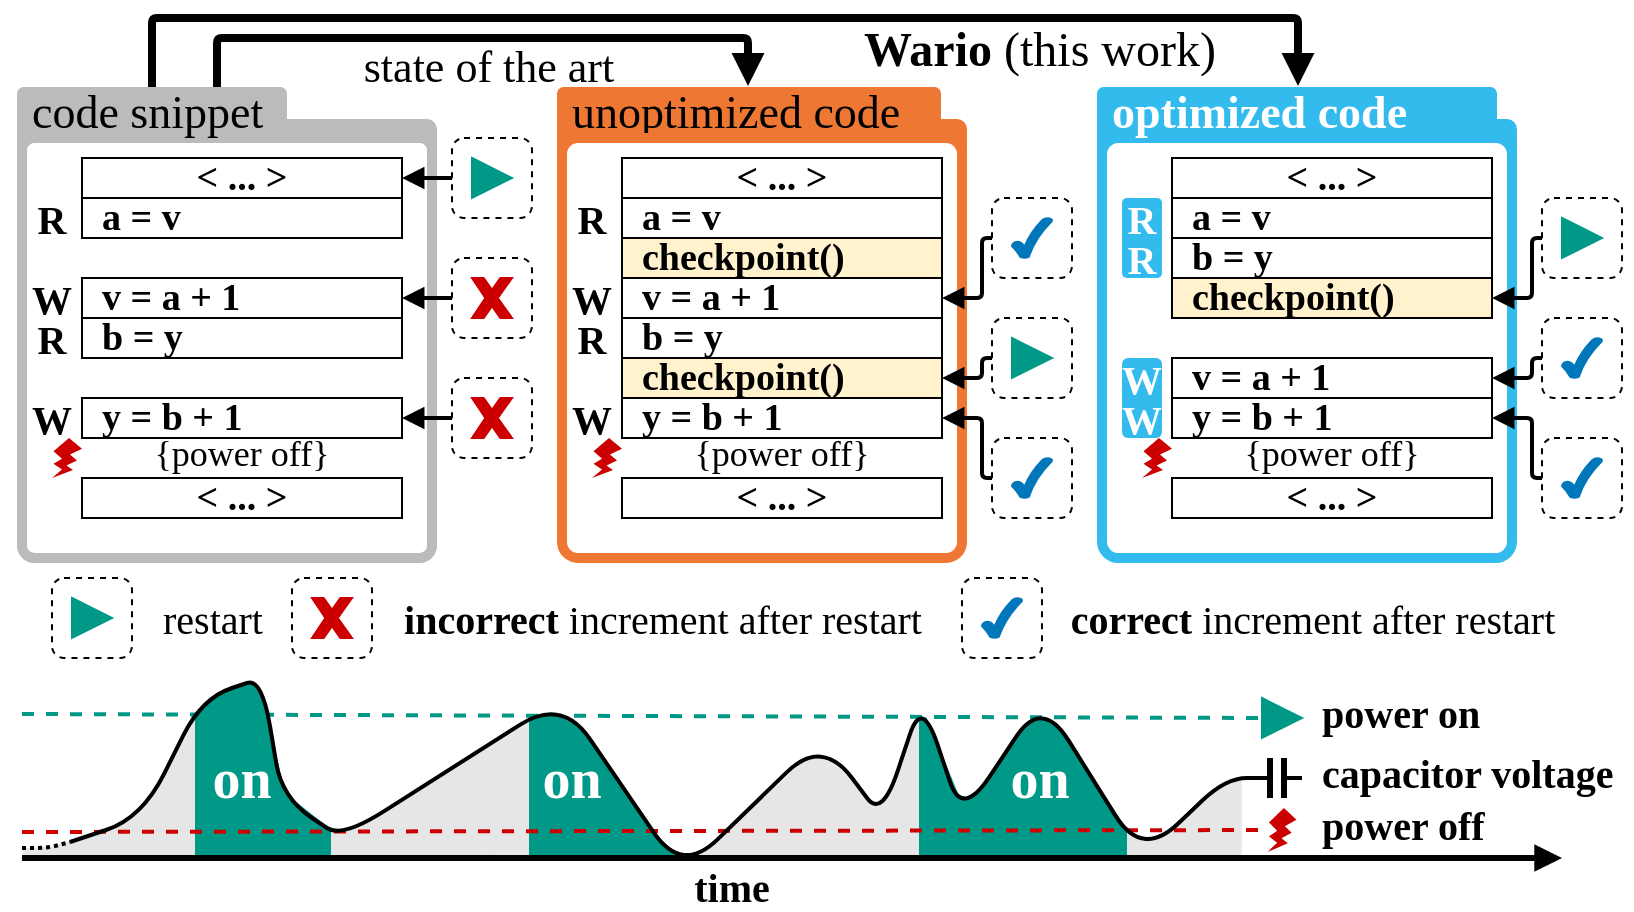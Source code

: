 <mxfile version="14.5.1" type="device"><diagram id="7RJ-4wAz5qYUQAowxCo_" name="Page-1"><mxGraphModel dx="2253" dy="1298" grid="1" gridSize="10" guides="1" tooltips="1" connect="1" arrows="1" fold="1" page="1" pageScale="1" pageWidth="827" pageHeight="1169" math="0" shadow="0"><root><mxCell id="0"/><mxCell id="1" parent="0"/><mxCell id="nWDHKtgNtlPWxXcUI-x_-136" value="" style="verticalLabelPosition=bottom;verticalAlign=top;html=1;shape=mxgraph.basic.polygon;polyCoords=[[0.16,0.77],[0.25,0.73],[0.47,0.51],[0.53,0.48],[0.53,0.85],[0.21,0.85],[0.08,0.85],[0.08,0.72]];polyline=0;rounded=1;strokeWidth=1;fontFamily=Linux Biolinum;fontSource=https%3A%2F%2Ffonts.googleapis.com%2Fcss%3Ffamily%3DLinux%2BBiolinum;fontSize=15;fontColor=#FFFFFF;sketch=0;fillColor=#E6E6E6;strokeColor=#E6E6E6;" parent="1" vertex="1"><mxGeometry x="612" y="419" width="127" height="107" as="geometry"/></mxCell><mxCell id="nWDHKtgNtlPWxXcUI-x_-135" value="" style="verticalLabelPosition=bottom;verticalAlign=top;html=1;shape=mxgraph.basic.polygon;polyCoords=[[0.49,0.39],[0.58,0.39],[0.76,0.6],[0.82,0.54],[0.93,0.2],[0.95,0.85],[0.05,0.84],[0.15,0.76]];polyline=0;rounded=1;strokeWidth=1;fontFamily=Linux Biolinum;fontSource=https%3A%2F%2Ffonts.googleapis.com%2Fcss%3Ffamily%3DLinux%2BBiolinum;fontSize=15;fontColor=#FFFFFF;sketch=0;fillColor=#E6E6E6;strokeColor=#E6E6E6;" parent="1" vertex="1"><mxGeometry x="400" y="419" width="127" height="107" as="geometry"/></mxCell><mxCell id="nWDHKtgNtlPWxXcUI-x_-134" value="" style="verticalLabelPosition=bottom;verticalAlign=top;html=1;shape=mxgraph.basic.polygon;polyCoords=[[0.15,0.72],[0.25,0.67],[0.88,0.2],[0.97,0.84],[0.86,0.84],[0.74,0.84],[0.08,0.85],[0.08,0.72]];polyline=0;rounded=1;strokeWidth=1;fontFamily=Linux Biolinum;fontSource=https%3A%2F%2Ffonts.googleapis.com%2Fcss%3Ffamily%3DLinux%2BBiolinum;fontSize=15;fontColor=#FFFFFF;sketch=0;fillColor=#E6E6E6;strokeColor=#E6E6E6;" parent="1" vertex="1"><mxGeometry x="213" y="419" width="127" height="107" as="geometry"/></mxCell><mxCell id="nWDHKtgNtlPWxXcUI-x_-132" value="" style="verticalLabelPosition=bottom;verticalAlign=top;html=1;shape=mxgraph.basic.polygon;polyCoords=[[0.42,0.75],[0.62,0.68],[0.7,0.62],[0.99,0.17],[1,0.85],[0.11,0.85],[0.11,0.81],[0.25,0.8]];polyline=0;rounded=1;strokeWidth=1;fontFamily=Linux Biolinum;fontSource=https%3A%2F%2Ffonts.googleapis.com%2Fcss%3Ffamily%3DLinux%2BBiolinum;fontSize=15;fontColor=#FFFFFF;sketch=0;fillColor=#E6E6E6;strokeColor=#E6E6E6;" parent="1" vertex="1"><mxGeometry x="60" y="419" width="100" height="107" as="geometry"/></mxCell><mxCell id="nWDHKtgNtlPWxXcUI-x_-128" value="" style="verticalLabelPosition=bottom;verticalAlign=top;html=1;shape=mxgraph.basic.polygon;polyCoords=[[0.14,0.2],[0.21,0.22],[0.33,0.37],[0.39,0.46],[0.57,0.72],[0.57,0.85],[0.08,0.85],[0.06,0.24]];polyline=0;rounded=1;strokeColor=#009988;strokeWidth=1;fontFamily=Linux Biolinum;fontSource=https%3A%2F%2Ffonts.googleapis.com%2Fcss%3Ffamily%3DLinux%2BBiolinum;fontSize=15;fontColor=#FFFFFF;fillColor=#009988;sketch=0;" parent="1" vertex="1"><mxGeometry x="565" y="419" width="100" height="107" as="geometry"/></mxCell><mxCell id="nWDHKtgNtlPWxXcUI-x_-127" value="" style="verticalLabelPosition=bottom;verticalAlign=top;html=1;shape=mxgraph.basic.polygon;polyCoords=[[0.1,0.2],[0.26,0.56],[0.3,0.57],[0.38,0.53],[0.59,0.24],[0.61,0.85],[0.07,0.85],[0.07,0.19]];polyline=0;rounded=1;strokeColor=#009988;strokeWidth=1;fontFamily=Linux Biolinum;fontSource=https%3A%2F%2Ffonts.googleapis.com%2Fcss%3Ffamily%3DLinux%2BBiolinum;fontSize=15;fontColor=#FFFFFF;fillColor=#009988;sketch=0;" parent="1" vertex="1"><mxGeometry x="512" y="419" width="100" height="107" as="geometry"/></mxCell><mxCell id="nWDHKtgNtlPWxXcUI-x_-126" value="" style="verticalLabelPosition=bottom;verticalAlign=top;html=1;shape=mxgraph.basic.polygon;polyCoords=[[0.23,0.17],[0.37,0.24],[0.62,0.57],[0.75,0.75],[0.85,0.83],[0.11,0.84],[0.11,0.71],[0.11,0.19]];polyline=0;rounded=1;strokeColor=#009988;strokeWidth=1;fontFamily=Linux Biolinum;fontSource=https%3A%2F%2Ffonts.googleapis.com%2Fcss%3Ffamily%3DLinux%2BBiolinum;fontSize=15;fontColor=#FFFFFF;fillColor=#009988;sketch=0;" parent="1" vertex="1"><mxGeometry x="313" y="420" width="100" height="107" as="geometry"/></mxCell><mxCell id="nWDHKtgNtlPWxXcUI-x_-124" value="" style="verticalLabelPosition=bottom;verticalAlign=top;html=1;shape=mxgraph.basic.polygon;polyCoords=[[0.19,0.07],[0.35,0.02],[0.41,0.12],[0.51,0.54],[0.74,0.71],[0.74,0.84],[0.07,0.83],[0.07,0.17]];polyline=0;rounded=1;strokeColor=#009988;strokeWidth=1;fontFamily=Linux Biolinum;fontSource=https%3A%2F%2Ffonts.googleapis.com%2Fcss%3Ffamily%3DLinux%2BBiolinum;fontSize=15;fontColor=#FFFFFF;fillColor=#009988;sketch=0;" parent="1" vertex="1"><mxGeometry x="150" y="420" width="100" height="107" as="geometry"/></mxCell><mxCell id="nWDHKtgNtlPWxXcUI-x_-106" value="" style="endArrow=none;html=1;strokeWidth=2;fontFamily=Linux Biolinum;fontSource=https%3A%2F%2Ffonts.googleapis.com%2Fcss%3Ffamily%3DLinux%2BBiolinum;fontSize=19;fontColor=#FFFFFF;dashed=1;strokeColor=#009988;entryX=0;entryY=0.5;entryDx=0;entryDy=0;" parent="1" target="nWDHKtgNtlPWxXcUI-x_-108" edge="1"><mxGeometry width="50" height="50" relative="1" as="geometry"><mxPoint x="70" y="438" as="sourcePoint"/><mxPoint x="680" y="438" as="targetPoint"/></mxGeometry></mxCell><mxCell id="nWDHKtgNtlPWxXcUI-x_-92" value="" style="rounded=1;whiteSpace=wrap;html=1;strokeWidth=5;fontFamily=Linux Biolinum;fontSource=https%3A%2F%2Ffonts.googleapis.com%2Fcss%3Ffamily%3DLinux%2BBiolinum;fillColor=#33BBEE;strokeColor=#33BBEE;" parent="1" vertex="1"><mxGeometry x="610" y="143" width="205" height="17" as="geometry"/></mxCell><mxCell id="nWDHKtgNtlPWxXcUI-x_-94" value="" style="rounded=1;whiteSpace=wrap;html=1;arcSize=4;strokeWidth=5;fontFamily=Source Code Pro;strokeColor=#33BBEE;" parent="1" vertex="1"><mxGeometry x="610" y="150" width="205" height="210" as="geometry"/></mxCell><mxCell id="nWDHKtgNtlPWxXcUI-x_-85" value="" style="rounded=1;whiteSpace=wrap;html=1;strokeWidth=5;fontFamily=Linux Biolinum;fontSource=https%3A%2F%2Ffonts.googleapis.com%2Fcss%3Ffamily%3DLinux%2BBiolinum;fillColor=#EE7733;strokeColor=#EE7733;" parent="1" vertex="1"><mxGeometry x="340" y="143" width="200" height="17" as="geometry"/></mxCell><mxCell id="nWDHKtgNtlPWxXcUI-x_-86" value="unoptimized code" style="text;whiteSpace=wrap;html=1;fontSize=23;fontColor=#000000;verticalAlign=middle;align=left;spacing=0;spacingLeft=5;rounded=1;shadow=0;sketch=0;glass=0;strokeWidth=5;arcSize=4;fontFamily=Linux Biolinum;fontSource=https%3A%2F%2Ffonts.googleapis.com%2Fcss%3Ffamily%3DLinux%2BBiolinum;fillColor=#EE7733;strokeColor=#EE7733;" parent="1" vertex="1"><mxGeometry x="340" y="127" width="187" height="20" as="geometry"/></mxCell><mxCell id="dUQyW-kCGrhsLyVJ_RCl-6" style="edgeStyle=orthogonalEdgeStyle;rounded=1;orthogonalLoop=1;jettySize=auto;html=1;exitX=0.5;exitY=0;exitDx=0;exitDy=0;arcSize=5;strokeWidth=4;endArrow=block;endFill=1;" parent="1" source="nWDHKtgNtlPWxXcUI-x_-3" edge="1"><mxGeometry relative="1" as="geometry"><mxPoint x="708" y="124" as="targetPoint"/><Array as="points"><mxPoint x="135" y="90"/><mxPoint x="708" y="90"/></Array></mxGeometry></mxCell><mxCell id="nWDHKtgNtlPWxXcUI-x_-82" value="" style="rounded=1;whiteSpace=wrap;html=1;strokeWidth=5;fontFamily=Linux Biolinum;fontSource=https%3A%2F%2Ffonts.googleapis.com%2Fcss%3Ffamily%3DLinux%2BBiolinum;fillColor=#BBBBBB;strokeColor=#BBBBBB;" parent="1" vertex="1"><mxGeometry x="70" y="143" width="205" height="17" as="geometry"/></mxCell><mxCell id="nWDHKtgNtlPWxXcUI-x_-83" value="" style="rounded=1;whiteSpace=wrap;html=1;arcSize=4;strokeWidth=5;fontFamily=Source Code Pro;strokeColor=#EE7733;fillColor=#FFFFFF;" parent="1" vertex="1"><mxGeometry x="340" y="150" width="200" height="210" as="geometry"/></mxCell><mxCell id="nWDHKtgNtlPWxXcUI-x_-81" value="" style="rounded=1;whiteSpace=wrap;html=1;arcSize=3;strokeWidth=5;fontFamily=Source Code Pro;strokeColor=#BBBBBB;" parent="1" vertex="1"><mxGeometry x="70" y="150" width="205" height="210" as="geometry"/></mxCell><mxCell id="dUQyW-kCGrhsLyVJ_RCl-9" style="edgeStyle=orthogonalEdgeStyle;rounded=1;orthogonalLoop=1;jettySize=auto;html=1;exitX=0.75;exitY=0;exitDx=0;exitDy=0;strokeWidth=4;endArrow=block;endFill=1;arcSize=5;" parent="1" source="nWDHKtgNtlPWxXcUI-x_-3" edge="1"><mxGeometry relative="1" as="geometry"><mxPoint x="433" y="124" as="targetPoint"/><Array as="points"><mxPoint x="168" y="100"/><mxPoint x="433" y="100"/></Array></mxGeometry></mxCell><mxCell id="nWDHKtgNtlPWxXcUI-x_-3" value="&lt;div style=&quot;font-size: 23px;&quot;&gt;&lt;span style=&quot;font-size: 23px;&quot;&gt;code snippet&lt;/span&gt;&lt;/div&gt;" style="text;whiteSpace=wrap;html=1;fontSize=23;fontColor=#000000;verticalAlign=middle;align=left;spacing=0;spacingLeft=5;rounded=1;shadow=0;sketch=0;glass=0;strokeWidth=5;arcSize=4;fontFamily=Linux Biolinum;fontSource=https%3A%2F%2Ffonts.googleapis.com%2Fcss%3Ffamily%3DLinux%2BBiolinum;fillColor=#BBBBBB;strokeColor=#BBBBBB;" parent="1" vertex="1"><mxGeometry x="70" y="127" width="130" height="20" as="geometry"/></mxCell><mxCell id="nWDHKtgNtlPWxXcUI-x_-4" value="&lt;font style=&quot;font-size: 19px;&quot;&gt;&amp;lt; ... &amp;gt;&lt;/font&gt;" style="text;whiteSpace=wrap;html=1;fontSize=19;fontColor=#000000;verticalAlign=middle;spacingLeft=0;spacing=0;align=center;strokeColor=#000000;fontStyle=1;fontFamily=Source Code Pro;" parent="1" vertex="1"><mxGeometry x="100" y="160" width="160" height="20" as="geometry"/></mxCell><mxCell id="nWDHKtgNtlPWxXcUI-x_-5" value="a = v" style="text;whiteSpace=wrap;html=1;fontSize=19;fontColor=#000000;verticalAlign=middle;spacing=0;spacingLeft=10;fontFamily=Source Code Pro;fontStyle=1;strokeColor=#000000;" parent="1" vertex="1"><mxGeometry x="100" y="180" width="160" height="20" as="geometry"/></mxCell><mxCell id="nWDHKtgNtlPWxXcUI-x_-6" value="v = a + 1" style="text;whiteSpace=wrap;html=1;fontSize=19;fontColor=#000000;verticalAlign=middle;spacing=0;spacingLeft=10;fontFamily=Source Code Pro;fontStyle=1;strokeColor=#000000;" parent="1" vertex="1"><mxGeometry x="100" y="220" width="160" height="20" as="geometry"/></mxCell><mxCell id="nWDHKtgNtlPWxXcUI-x_-7" value="b = y" style="text;whiteSpace=wrap;html=1;fontSize=19;fontColor=#000000;verticalAlign=middle;spacing=0;spacingLeft=10;fontFamily=Source Code Pro;fontStyle=1;strokeColor=#000000;" parent="1" vertex="1"><mxGeometry x="100" y="240" width="160" height="20" as="geometry"/></mxCell><mxCell id="nWDHKtgNtlPWxXcUI-x_-8" style="edgeStyle=orthogonalEdgeStyle;rounded=0;orthogonalLoop=1;jettySize=auto;html=1;entryX=1;entryY=0.5;entryDx=0;entryDy=0;fontFamily=Source Code Pro;fontSize=20;fontColor=#006600;strokeWidth=2;exitX=0;exitY=0.5;exitDx=0;exitDy=0;endArrow=block;endFill=1;" parent="1" source="nWDHKtgNtlPWxXcUI-x_-46" target="nWDHKtgNtlPWxXcUI-x_-4" edge="1"><mxGeometry relative="1" as="geometry"><mxPoint x="300.0" y="180" as="sourcePoint"/><mxPoint x="260" y="210.0" as="targetPoint"/></mxGeometry></mxCell><mxCell id="nWDHKtgNtlPWxXcUI-x_-9" value="R" style="ellipse;whiteSpace=wrap;html=1;aspect=fixed;shadow=0;labelBackgroundColor=none;sketch=0;fontSize=20;fontColor=#000000;gradientColor=none;align=center;verticalAlign=middle;spacing=0;fontStyle=1;strokeColor=none;fontFamily=Source Code Pro;fillColor=none;" parent="1" vertex="1"><mxGeometry x="75" y="180" width="20" height="20" as="geometry"/></mxCell><mxCell id="nWDHKtgNtlPWxXcUI-x_-10" value="y = b + 1" style="text;whiteSpace=wrap;html=1;fontSize=19;fontColor=#000000;verticalAlign=middle;align=left;spacingLeft=10;spacing=0;fontFamily=Source Code Pro;fontStyle=1;strokeColor=#000000;" parent="1" vertex="1"><mxGeometry x="100" y="280" width="160" height="20" as="geometry"/></mxCell><mxCell id="nWDHKtgNtlPWxXcUI-x_-11" value="&lt;div style=&quot;font-size: 18px;&quot;&gt;{power off}&lt;/div&gt;" style="text;whiteSpace=wrap;html=1;fontSize=18;fontColor=#000000;verticalAlign=bottom;align=center;spacing=0;spacingLeft=0;fontFamily=Source Code Pro;" parent="1" vertex="1"><mxGeometry x="100" y="300" width="160" height="20" as="geometry"/></mxCell><mxCell id="nWDHKtgNtlPWxXcUI-x_-13" value="&lt;font style=&quot;font-size: 19px;&quot;&gt;&amp;lt; ... &amp;gt;&lt;/font&gt;" style="text;whiteSpace=wrap;html=1;fontSize=19;fontColor=#000000;verticalAlign=middle;spacingLeft=0;spacing=0;align=center;strokeColor=#000000;fontStyle=1;fontFamily=Source Code Pro;" parent="1" vertex="1"><mxGeometry x="100" y="320" width="160" height="20" as="geometry"/></mxCell><mxCell id="nWDHKtgNtlPWxXcUI-x_-14" value="R" style="ellipse;whiteSpace=wrap;html=1;aspect=fixed;shadow=0;labelBackgroundColor=none;sketch=0;fontSize=20;fontColor=#000000;gradientColor=none;align=center;verticalAlign=middle;spacing=0;fontStyle=1;strokeColor=none;fontFamily=Source Code Pro;fillColor=none;" parent="1" vertex="1"><mxGeometry x="75" y="240" width="20" height="20" as="geometry"/></mxCell><mxCell id="nWDHKtgNtlPWxXcUI-x_-15" value="W" style="ellipse;whiteSpace=wrap;html=1;aspect=fixed;shadow=0;labelBackgroundColor=none;sketch=0;fontSize=20;fontColor=#000000;gradientColor=none;align=center;verticalAlign=middle;spacing=0;fontStyle=1;strokeColor=none;fontFamily=Source Code Pro;fillColor=none;" parent="1" vertex="1"><mxGeometry x="75" y="220" width="20" height="20" as="geometry"/></mxCell><mxCell id="nWDHKtgNtlPWxXcUI-x_-16" value="W" style="ellipse;whiteSpace=wrap;html=1;aspect=fixed;shadow=0;labelBackgroundColor=none;sketch=0;fontSize=20;fontColor=#000000;gradientColor=none;align=center;verticalAlign=middle;spacing=0;fontStyle=1;strokeColor=none;fontFamily=Source Code Pro;fillColor=none;" parent="1" vertex="1"><mxGeometry x="75" y="280" width="20" height="20" as="geometry"/></mxCell><mxCell id="nWDHKtgNtlPWxXcUI-x_-18" value="&lt;b style=&quot;font-size: 19px;&quot;&gt;&lt;font style=&quot;font-size: 19px;&quot;&gt;&amp;lt; ... &amp;gt;&lt;/font&gt;&lt;/b&gt;" style="text;whiteSpace=wrap;html=1;fontSize=19;fontColor=#000000;verticalAlign=middle;spacingLeft=0;spacing=0;align=center;strokeColor=#000000;fontFamily=Source Code Pro;" parent="1" vertex="1"><mxGeometry x="370" y="160" width="160" height="20" as="geometry"/></mxCell><mxCell id="nWDHKtgNtlPWxXcUI-x_-19" value="a = v" style="text;whiteSpace=wrap;html=1;fontSize=19;fontColor=#000000;verticalAlign=middle;spacing=0;spacingLeft=10;fontFamily=Source Code Pro;fontStyle=1;strokeColor=#000000;spacingTop=0;spacingBottom=0;" parent="1" vertex="1"><mxGeometry x="370" y="180" width="160" height="20" as="geometry"/></mxCell><mxCell id="nWDHKtgNtlPWxXcUI-x_-20" value="checkpoint()" style="text;whiteSpace=wrap;html=1;fontSize=19;fontColor=#000000;verticalAlign=middle;spacing=0;spacingLeft=10;fontFamily=Source Code Pro;fontStyle=1;strokeColor=#000000;fillColor=#FFF2CC;" parent="1" vertex="1"><mxGeometry x="370" y="200" width="160" height="20" as="geometry"/></mxCell><mxCell id="nWDHKtgNtlPWxXcUI-x_-21" value="v = a + 1" style="text;whiteSpace=wrap;html=1;fontSize=19;fontColor=#000000;verticalAlign=middle;spacing=0;spacingLeft=10;fontFamily=Source Code Pro;fontStyle=1;strokeColor=#000000;spacingTop=0;spacingBottom=0;" parent="1" vertex="1"><mxGeometry x="370" y="220" width="160" height="20" as="geometry"/></mxCell><mxCell id="nWDHKtgNtlPWxXcUI-x_-22" value="b = y" style="text;whiteSpace=wrap;html=1;fontSize=19;fontColor=#000000;verticalAlign=middle;spacing=0;spacingLeft=10;fontFamily=Source Code Pro;fontStyle=1;strokeColor=#000000;spacingTop=0;spacingBottom=0;" parent="1" vertex="1"><mxGeometry x="370" y="240" width="160" height="20" as="geometry"/></mxCell><mxCell id="nWDHKtgNtlPWxXcUI-x_-23" value="checkpoint()" style="text;whiteSpace=wrap;html=1;fontSize=19;fontColor=#000000;verticalAlign=middle;align=left;spacing=0;spacingLeft=10;fontFamily=Source Code Pro;fontStyle=1;strokeColor=#000000;fillColor=#FFF2CC;" parent="1" vertex="1"><mxGeometry x="370" y="260" width="160" height="20" as="geometry"/></mxCell><mxCell id="nWDHKtgNtlPWxXcUI-x_-24" value="R" style="ellipse;whiteSpace=wrap;html=1;aspect=fixed;shadow=0;labelBackgroundColor=none;sketch=0;fontSize=20;fontColor=#000000;gradientColor=none;align=center;verticalAlign=middle;spacing=0;fontStyle=1;strokeColor=none;fontFamily=Source Code Pro;fillColor=none;" parent="1" vertex="1"><mxGeometry x="345" y="180" width="20" height="20" as="geometry"/></mxCell><mxCell id="nWDHKtgNtlPWxXcUI-x_-25" value="y = b + 1" style="text;whiteSpace=wrap;html=1;fontSize=19;fontColor=#000000;verticalAlign=middle;align=left;spacingLeft=10;spacing=0;fontFamily=Source Code Pro;fontStyle=1;strokeColor=#000000;spacingTop=0;spacingBottom=0;" parent="1" vertex="1"><mxGeometry x="370" y="280" width="160" height="20" as="geometry"/></mxCell><mxCell id="nWDHKtgNtlPWxXcUI-x_-26" value="&lt;div style=&quot;font-size: 18px;&quot;&gt;{power off}&lt;/div&gt;" style="text;whiteSpace=wrap;html=1;fontSize=18;fontColor=#000000;verticalAlign=bottom;align=center;spacing=0;spacingLeft=0;fontFamily=Source Code Pro;" parent="1" vertex="1"><mxGeometry x="370" y="300" width="160" height="20" as="geometry"/></mxCell><mxCell id="nWDHKtgNtlPWxXcUI-x_-27" value="&lt;b style=&quot;font-size: 19px;&quot;&gt;&lt;font style=&quot;font-size: 19px;&quot;&gt;&amp;lt; ... &amp;gt;&lt;/font&gt;&lt;/b&gt;" style="text;whiteSpace=wrap;html=1;fontSize=19;fontColor=#000000;verticalAlign=middle;spacingLeft=0;spacing=0;align=center;strokeColor=#000000;fontFamily=Source Code Pro;" parent="1" vertex="1"><mxGeometry x="370" y="320" width="160" height="20" as="geometry"/></mxCell><mxCell id="nWDHKtgNtlPWxXcUI-x_-28" value="R" style="ellipse;whiteSpace=wrap;html=1;aspect=fixed;shadow=0;labelBackgroundColor=none;sketch=0;fontSize=20;fontColor=#000000;gradientColor=none;align=center;verticalAlign=middle;spacing=0;fontStyle=1;strokeColor=none;fontFamily=Source Code Pro;fillColor=none;" parent="1" vertex="1"><mxGeometry x="345" y="240" width="20" height="20" as="geometry"/></mxCell><mxCell id="nWDHKtgNtlPWxXcUI-x_-29" value="W" style="ellipse;whiteSpace=wrap;html=1;aspect=fixed;shadow=0;labelBackgroundColor=none;sketch=0;fontSize=20;fontColor=#000000;gradientColor=none;align=center;verticalAlign=middle;spacing=0;fontStyle=1;strokeColor=none;fontFamily=Source Code Pro;fillColor=none;" parent="1" vertex="1"><mxGeometry x="345" y="220" width="20" height="20" as="geometry"/></mxCell><mxCell id="nWDHKtgNtlPWxXcUI-x_-30" value="W" style="ellipse;whiteSpace=wrap;html=1;aspect=fixed;shadow=0;labelBackgroundColor=none;sketch=0;fontSize=20;fontColor=#000000;gradientColor=none;align=center;verticalAlign=middle;spacing=0;fontStyle=1;strokeColor=none;fontFamily=Source Code Pro;fillColor=none;" parent="1" vertex="1"><mxGeometry x="345" y="280" width="20" height="20" as="geometry"/></mxCell><mxCell id="nWDHKtgNtlPWxXcUI-x_-31" value="" style="verticalLabelPosition=bottom;verticalAlign=top;html=1;shape=mxgraph.basic.tick;rounded=1;shadow=0;labelBackgroundColor=none;sketch=0;fontSize=20;fontColor=#CC0000;gradientColor=none;fontFamily=Linux Biolinum;fontSource=https%3A%2F%2Ffonts.googleapis.com%2Fcss%3Ffamily%3DLinux%2BBiolinum;fillColor=#0077BB;strokeColor=#0077BB;" parent="1" vertex="1"><mxGeometry x="550" y="380" width="20" height="20" as="geometry"/></mxCell><mxCell id="nWDHKtgNtlPWxXcUI-x_-33" value="&amp;lt; ... &amp;gt;" style="text;whiteSpace=wrap;html=1;fontSize=19;fontColor=#000000;verticalAlign=middle;spacingLeft=0;spacing=0;align=center;strokeColor=#000000;fontFamily=Source Code Pro;fontStyle=1" parent="1" vertex="1"><mxGeometry x="645" y="160" width="160" height="20" as="geometry"/></mxCell><mxCell id="nWDHKtgNtlPWxXcUI-x_-34" value="a = v" style="text;whiteSpace=wrap;html=1;fontSize=19;fontColor=#000000;verticalAlign=middle;spacing=0;spacingLeft=10;fontFamily=Source Code Pro;fontStyle=1;strokeColor=#000000;" parent="1" vertex="1"><mxGeometry x="645" y="180" width="160" height="20" as="geometry"/></mxCell><mxCell id="nWDHKtgNtlPWxXcUI-x_-35" value="b = y" style="text;whiteSpace=wrap;html=1;fontSize=19;fontColor=#000000;verticalAlign=middle;spacing=0;spacingLeft=10;fontFamily=Source Code Pro;fontStyle=1;strokeColor=#000000;" parent="1" vertex="1"><mxGeometry x="645" y="200" width="160" height="20" as="geometry"/></mxCell><mxCell id="nWDHKtgNtlPWxXcUI-x_-36" value="checkpoint()" style="text;whiteSpace=wrap;html=1;fontSize=19;fontColor=#000000;verticalAlign=middle;spacing=0;spacingLeft=10;fontFamily=Source Code Pro;fontStyle=1;strokeColor=#000000;fillColor=#FFF2CC;" parent="1" vertex="1"><mxGeometry x="645" y="220" width="160" height="20" as="geometry"/></mxCell><mxCell id="nWDHKtgNtlPWxXcUI-x_-38" value="y = b + 1" style="text;whiteSpace=wrap;html=1;fontSize=19;fontColor=#000000;verticalAlign=middle;align=left;spacingLeft=10;spacing=0;fontFamily=Source Code Pro;fontStyle=1;strokeColor=#000000;" parent="1" vertex="1"><mxGeometry x="645" y="280" width="160" height="20" as="geometry"/></mxCell><mxCell id="nWDHKtgNtlPWxXcUI-x_-39" value="&lt;div style=&quot;font-size: 18px;&quot;&gt;{power off}&lt;/div&gt;" style="text;whiteSpace=wrap;html=1;fontSize=18;fontColor=#000000;verticalAlign=bottom;align=center;spacing=0;spacingLeft=0;fontFamily=Source Code Pro;" parent="1" vertex="1"><mxGeometry x="645" y="300" width="160" height="20" as="geometry"/></mxCell><mxCell id="nWDHKtgNtlPWxXcUI-x_-40" value="&amp;lt; ... &amp;gt;" style="text;whiteSpace=wrap;html=1;fontSize=19;fontColor=#000000;verticalAlign=middle;spacingLeft=0;spacing=0;align=center;strokeColor=#000000;fontFamily=Source Code Pro;fontStyle=1" parent="1" vertex="1"><mxGeometry x="645" y="320" width="160" height="20" as="geometry"/></mxCell><mxCell id="nWDHKtgNtlPWxXcUI-x_-44" value="v = a + 1" style="text;whiteSpace=wrap;html=1;fontSize=19;fontColor=#000000;verticalAlign=middle;spacing=0;spacingLeft=10;fontFamily=Source Code Pro;fontStyle=1;strokeColor=#000000;" parent="1" vertex="1"><mxGeometry x="645" y="260" width="160" height="20" as="geometry"/></mxCell><mxCell id="nWDHKtgNtlPWxXcUI-x_-45" value="" style="triangle;whiteSpace=wrap;html=1;rounded=0;shadow=0;glass=0;labelBackgroundColor=none;sketch=0;fontFamily=Source Code Pro;fontSize=20;fontColor=#000000;strokeWidth=1;gradientColor=none;align=center;verticalAlign=middle;fillColor=#009988;strokeColor=#009988;" parent="1" vertex="1"><mxGeometry x="295" y="160" width="20" height="20" as="geometry"/></mxCell><mxCell id="nWDHKtgNtlPWxXcUI-x_-46" value="" style="text;fontSize=20;verticalAlign=middle;align=left;fontStyle=1;spacing=0;spacingLeft=3;html=1;whiteSpace=wrap;horizontal=1;rounded=1;strokeColor=#000000;dashed=1;fontFamily=Source Code Pro;" parent="1" vertex="1"><mxGeometry x="285" y="150" width="40" height="40" as="geometry"/></mxCell><mxCell id="nWDHKtgNtlPWxXcUI-x_-47" value="" style="verticalLabelPosition=bottom;verticalAlign=top;html=1;shape=mxgraph.basic.x;rounded=0;shadow=0;glass=0;labelBackgroundColor=none;sketch=0;fontFamily=Source Code Pro;fontSize=20;fontColor=#000000;strokeWidth=1;gradientColor=none;fillColor=#CC0000;strokeColor=#CC0000;" parent="1" vertex="1"><mxGeometry x="295" y="280" width="20" height="20" as="geometry"/></mxCell><mxCell id="nWDHKtgNtlPWxXcUI-x_-48" style="edgeStyle=orthogonalEdgeStyle;rounded=0;orthogonalLoop=1;jettySize=auto;html=1;entryX=1;entryY=0.5;entryDx=0;entryDy=0;fontFamily=Source Code Pro;fontSize=20;fontColor=#006600;strokeWidth=2;exitX=0;exitY=0.5;exitDx=0;exitDy=0;endArrow=block;endFill=1;" parent="1" source="nWDHKtgNtlPWxXcUI-x_-49" edge="1"><mxGeometry relative="1" as="geometry"><mxPoint x="300.0" y="240" as="sourcePoint"/><mxPoint x="260" y="230" as="targetPoint"/></mxGeometry></mxCell><mxCell id="nWDHKtgNtlPWxXcUI-x_-49" value="" style="text;fontSize=20;verticalAlign=middle;align=left;fontStyle=1;spacing=0;spacingLeft=3;html=1;whiteSpace=wrap;horizontal=1;rounded=1;strokeColor=#000000;dashed=1;fontFamily=Source Code Pro;" parent="1" vertex="1"><mxGeometry x="285" y="210" width="40" height="40" as="geometry"/></mxCell><mxCell id="nWDHKtgNtlPWxXcUI-x_-50" style="edgeStyle=orthogonalEdgeStyle;rounded=0;orthogonalLoop=1;jettySize=auto;html=1;entryX=1;entryY=0.5;entryDx=0;entryDy=0;fontFamily=Source Code Pro;fontSize=20;fontColor=#006600;strokeWidth=2;exitX=0;exitY=0.5;exitDx=0;exitDy=0;endArrow=block;endFill=1;" parent="1" source="nWDHKtgNtlPWxXcUI-x_-51" edge="1"><mxGeometry relative="1" as="geometry"><mxPoint x="300.0" y="300" as="sourcePoint"/><mxPoint x="260" y="290" as="targetPoint"/></mxGeometry></mxCell><mxCell id="nWDHKtgNtlPWxXcUI-x_-51" value="" style="text;fontSize=20;verticalAlign=middle;align=left;fontStyle=1;spacing=0;spacingLeft=3;html=1;whiteSpace=wrap;horizontal=1;rounded=1;strokeColor=#000000;dashed=1;fontFamily=Source Code Pro;" parent="1" vertex="1"><mxGeometry x="285" y="270" width="40" height="40" as="geometry"/></mxCell><mxCell id="nWDHKtgNtlPWxXcUI-x_-52" value="" style="verticalLabelPosition=bottom;verticalAlign=top;html=1;shape=mxgraph.basic.x;rounded=0;shadow=0;glass=0;labelBackgroundColor=none;sketch=0;fontFamily=Source Code Pro;fontSize=20;fontColor=#000000;strokeWidth=1;gradientColor=none;fillColor=#CC0000;strokeColor=#CC0000;" parent="1" vertex="1"><mxGeometry x="295" y="220" width="20" height="20" as="geometry"/></mxCell><mxCell id="nWDHKtgNtlPWxXcUI-x_-53" value="" style="text;fontSize=20;verticalAlign=middle;align=left;fontStyle=1;spacing=0;spacingLeft=3;html=1;whiteSpace=wrap;horizontal=1;rounded=1;strokeColor=#000000;dashed=1;fontFamily=Linux Biolinum;fontSource=https%3A%2F%2Ffonts.googleapis.com%2Fcss%3Ffamily%3DLinux%2BBiolinum;" parent="1" vertex="1"><mxGeometry x="85" y="370" width="40" height="40" as="geometry"/></mxCell><mxCell id="nWDHKtgNtlPWxXcUI-x_-54" value="" style="triangle;whiteSpace=wrap;html=1;rounded=0;shadow=0;glass=0;labelBackgroundColor=none;sketch=0;fontFamily=Linux Biolinum;fontSize=20;fontColor=#000000;strokeWidth=1;gradientColor=none;align=center;verticalAlign=middle;fontSource=https%3A%2F%2Ffonts.googleapis.com%2Fcss%3Ffamily%3DLinux%2BBiolinum;fillColor=#009988;strokeColor=#009988;" parent="1" vertex="1"><mxGeometry x="95" y="380" width="20" height="20" as="geometry"/></mxCell><mxCell id="nWDHKtgNtlPWxXcUI-x_-55" value="" style="text;fontSize=20;verticalAlign=middle;align=left;fontStyle=1;spacing=0;spacingLeft=3;html=1;whiteSpace=wrap;horizontal=1;rounded=1;strokeColor=#000000;dashed=1;fontFamily=Linux Biolinum;fontSource=https%3A%2F%2Ffonts.googleapis.com%2Fcss%3Ffamily%3DLinux%2BBiolinum;" parent="1" vertex="1"><mxGeometry x="205" y="370" width="40" height="40" as="geometry"/></mxCell><mxCell id="nWDHKtgNtlPWxXcUI-x_-56" value="&lt;font style=&quot;font-size: 20px&quot;&gt;restart&lt;/font&gt;" style="text;html=1;align=center;verticalAlign=middle;resizable=0;points=[];autosize=1;strokeColor=none;fontSize=20;fontFamily=Linux Biolinum;fontColor=#000000;fontStyle=0;fontSource=https%3A%2F%2Ffonts.googleapis.com%2Fcss%3Ffamily%3DLinux%2BBiolinum;" parent="1" vertex="1"><mxGeometry x="130" y="375" width="70" height="30" as="geometry"/></mxCell><mxCell id="nWDHKtgNtlPWxXcUI-x_-57" value="" style="verticalLabelPosition=bottom;verticalAlign=top;html=1;shape=mxgraph.basic.x;rounded=0;shadow=0;glass=0;labelBackgroundColor=none;sketch=0;fontFamily=Linux Biolinum;fontSize=20;fontColor=#000000;strokeWidth=1;gradientColor=none;fillColor=#CC0000;strokeColor=#CC0000;fontSource=https%3A%2F%2Ffonts.googleapis.com%2Fcss%3Ffamily%3DLinux%2BBiolinum;" parent="1" vertex="1"><mxGeometry x="215" y="380" width="20" height="20" as="geometry"/></mxCell><mxCell id="nWDHKtgNtlPWxXcUI-x_-58" value="&lt;font style=&quot;font-size: 20px&quot;&gt;&lt;b&gt;incorrect&lt;/b&gt; increment after restart&lt;/font&gt;" style="text;html=1;align=center;verticalAlign=middle;resizable=0;points=[];autosize=1;strokeColor=none;fontSize=20;fontFamily=Linux Biolinum;fontColor=#000000;fontStyle=0;fontSource=https%3A%2F%2Ffonts.googleapis.com%2Fcss%3Ffamily%3DLinux%2BBiolinum;" parent="1" vertex="1"><mxGeometry x="245" y="375" width="290" height="30" as="geometry"/></mxCell><mxCell id="nWDHKtgNtlPWxXcUI-x_-59" value="" style="verticalLabelPosition=bottom;verticalAlign=top;html=1;shape=mxgraph.basic.flash;rounded=1;shadow=0;labelBackgroundColor=none;sketch=0;fontSize=20;fontColor=#CC0000;gradientColor=none;fillColor=#CC0000;strokeColor=none;fontFamily=Source Code Pro;" parent="1" vertex="1"><mxGeometry x="355" y="300" width="15" height="20" as="geometry"/></mxCell><mxCell id="nWDHKtgNtlPWxXcUI-x_-60" value="" style="text;fontSize=20;verticalAlign=middle;align=left;fontStyle=1;spacing=0;spacingLeft=3;html=1;whiteSpace=wrap;horizontal=1;rounded=1;strokeColor=#000000;dashed=1;fontFamily=Linux Biolinum;fontSource=https%3A%2F%2Ffonts.googleapis.com%2Fcss%3Ffamily%3DLinux%2BBiolinum;" parent="1" vertex="1"><mxGeometry x="540" y="370" width="40" height="40" as="geometry"/></mxCell><mxCell id="nWDHKtgNtlPWxXcUI-x_-61" value="&lt;font style=&quot;font-size: 20px&quot;&gt;&lt;b&gt;correct&lt;/b&gt; increment after restart&lt;/font&gt;" style="text;html=1;align=center;verticalAlign=middle;resizable=0;points=[];autosize=1;strokeColor=none;fontSize=20;fontFamily=Linux Biolinum;fontColor=#000000;fontStyle=0;fontSource=https%3A%2F%2Ffonts.googleapis.com%2Fcss%3Ffamily%3DLinux%2BBiolinum;" parent="1" vertex="1"><mxGeometry x="580" y="375" width="270" height="30" as="geometry"/></mxCell><mxCell id="nWDHKtgNtlPWxXcUI-x_-62" style="edgeStyle=orthogonalEdgeStyle;rounded=1;orthogonalLoop=1;jettySize=auto;html=1;entryX=1;entryY=0.5;entryDx=0;entryDy=0;fontFamily=Source Code Pro;fontSize=20;fontColor=#006600;strokeWidth=2;exitX=0;exitY=0.5;exitDx=0;exitDy=0;endArrow=block;endFill=1;arcSize=5;" parent="1" source="nWDHKtgNtlPWxXcUI-x_-63" edge="1"><mxGeometry relative="1" as="geometry"><mxPoint x="570.0" y="280" as="sourcePoint"/><mxPoint x="530" y="270" as="targetPoint"/><Array as="points"><mxPoint x="550" y="260"/><mxPoint x="550" y="270"/></Array></mxGeometry></mxCell><mxCell id="nWDHKtgNtlPWxXcUI-x_-63" value="" style="text;fontSize=20;verticalAlign=middle;align=left;fontStyle=1;spacing=0;spacingLeft=3;html=1;whiteSpace=wrap;horizontal=1;rounded=1;strokeColor=#000000;dashed=1;fontFamily=Source Code Pro;" parent="1" vertex="1"><mxGeometry x="555" y="240" width="40" height="40" as="geometry"/></mxCell><mxCell id="nWDHKtgNtlPWxXcUI-x_-64" value="" style="triangle;whiteSpace=wrap;html=1;rounded=0;shadow=0;glass=0;labelBackgroundColor=none;sketch=0;fontFamily=Source Code Pro;fontSize=20;fontColor=#000000;strokeWidth=1;gradientColor=none;align=center;verticalAlign=middle;fillColor=#009988;strokeColor=#009988;" parent="1" vertex="1"><mxGeometry x="565" y="250" width="20" height="20" as="geometry"/></mxCell><mxCell id="nWDHKtgNtlPWxXcUI-x_-65" style="edgeStyle=orthogonalEdgeStyle;rounded=1;orthogonalLoop=1;jettySize=auto;html=1;fontFamily=Source Code Pro;fontSize=20;fontColor=#006600;strokeWidth=2;exitX=0;exitY=0.5;exitDx=0;exitDy=0;endArrow=block;endFill=1;arcSize=5;" parent="1" source="nWDHKtgNtlPWxXcUI-x_-66" edge="1"><mxGeometry relative="1" as="geometry"><mxPoint x="570.0" y="240" as="sourcePoint"/><mxPoint x="530" y="230" as="targetPoint"/><Array as="points"><mxPoint x="550" y="200"/><mxPoint x="550" y="230"/></Array></mxGeometry></mxCell><mxCell id="nWDHKtgNtlPWxXcUI-x_-66" value="" style="text;fontSize=20;verticalAlign=middle;align=left;fontStyle=1;spacing=0;spacingLeft=3;html=1;whiteSpace=wrap;horizontal=1;rounded=1;strokeColor=#000000;dashed=1;fontFamily=Source Code Pro;" parent="1" vertex="1"><mxGeometry x="555" y="180" width="40" height="40" as="geometry"/></mxCell><mxCell id="nWDHKtgNtlPWxXcUI-x_-67" value="" style="verticalLabelPosition=bottom;verticalAlign=top;html=1;shape=mxgraph.basic.tick;rounded=1;shadow=0;labelBackgroundColor=none;sketch=0;fontSize=20;fontColor=#CC0000;gradientColor=none;fontFamily=Source Code Pro;fillColor=#0077BB;strokeColor=#0077BB;" parent="1" vertex="1"><mxGeometry x="565" y="190" width="20" height="20" as="geometry"/></mxCell><mxCell id="nWDHKtgNtlPWxXcUI-x_-68" style="edgeStyle=orthogonalEdgeStyle;rounded=1;orthogonalLoop=1;jettySize=auto;html=1;entryX=1;entryY=0.5;entryDx=0;entryDy=0;fontFamily=Source Code Pro;fontSize=20;fontColor=#000000;strokeWidth=2;endArrow=block;endFill=1;arcSize=5;" parent="1" source="nWDHKtgNtlPWxXcUI-x_-69" target="nWDHKtgNtlPWxXcUI-x_-25" edge="1"><mxGeometry relative="1" as="geometry"><Array as="points"><mxPoint x="550" y="320"/><mxPoint x="550" y="290"/></Array></mxGeometry></mxCell><mxCell id="nWDHKtgNtlPWxXcUI-x_-69" value="" style="text;fontSize=20;verticalAlign=middle;align=left;fontStyle=1;spacing=0;spacingLeft=3;html=1;whiteSpace=wrap;horizontal=1;rounded=1;strokeColor=#000000;dashed=1;fontFamily=Source Code Pro;" parent="1" vertex="1"><mxGeometry x="555" y="300" width="40" height="40" as="geometry"/></mxCell><mxCell id="nWDHKtgNtlPWxXcUI-x_-70" value="" style="verticalLabelPosition=bottom;verticalAlign=top;html=1;shape=mxgraph.basic.tick;rounded=1;shadow=0;labelBackgroundColor=none;sketch=0;fontSize=20;fontColor=#CC0000;gradientColor=none;fontFamily=Source Code Pro;fillColor=#0077BB;strokeColor=#0077BB;" parent="1" vertex="1"><mxGeometry x="565" y="310" width="20" height="20" as="geometry"/></mxCell><mxCell id="nWDHKtgNtlPWxXcUI-x_-72" style="edgeStyle=orthogonalEdgeStyle;rounded=1;orthogonalLoop=1;jettySize=auto;html=1;entryX=1;entryY=0.5;entryDx=0;entryDy=0;fontFamily=Source Code Pro;fontSize=20;fontColor=#006600;strokeWidth=2;exitX=0;exitY=0.5;exitDx=0;exitDy=0;endArrow=block;endFill=1;arcSize=5;" parent="1" source="nWDHKtgNtlPWxXcUI-x_-73" edge="1"><mxGeometry relative="1" as="geometry"><mxPoint x="845.0" y="280" as="sourcePoint"/><mxPoint x="805" y="270" as="targetPoint"/><Array as="points"><mxPoint x="825" y="260"/><mxPoint x="825" y="270"/></Array></mxGeometry></mxCell><mxCell id="nWDHKtgNtlPWxXcUI-x_-73" value="" style="text;fontSize=20;verticalAlign=middle;align=left;fontStyle=1;spacing=0;spacingLeft=3;html=1;whiteSpace=wrap;horizontal=1;rounded=1;strokeColor=#000000;dashed=1;fontFamily=Source Code Pro;" parent="1" vertex="1"><mxGeometry x="830" y="240" width="40" height="40" as="geometry"/></mxCell><mxCell id="nWDHKtgNtlPWxXcUI-x_-74" value="" style="triangle;whiteSpace=wrap;html=1;rounded=0;shadow=0;glass=0;labelBackgroundColor=none;sketch=0;fontFamily=Source Code Pro;fontSize=20;fontColor=#000000;strokeWidth=1;gradientColor=none;align=center;verticalAlign=middle;fillColor=#009988;strokeColor=#009988;" parent="1" vertex="1"><mxGeometry x="840" y="190" width="20" height="20" as="geometry"/></mxCell><mxCell id="nWDHKtgNtlPWxXcUI-x_-75" style="edgeStyle=orthogonalEdgeStyle;rounded=1;orthogonalLoop=1;jettySize=auto;html=1;fontFamily=Source Code Pro;fontSize=20;fontColor=#006600;strokeWidth=2;exitX=0;exitY=0.5;exitDx=0;exitDy=0;endArrow=block;endFill=1;arcSize=5;" parent="1" source="nWDHKtgNtlPWxXcUI-x_-76" edge="1"><mxGeometry relative="1" as="geometry"><mxPoint x="845.0" y="240" as="sourcePoint"/><mxPoint x="805" y="230" as="targetPoint"/><Array as="points"><mxPoint x="825" y="200"/><mxPoint x="825" y="230"/></Array></mxGeometry></mxCell><mxCell id="nWDHKtgNtlPWxXcUI-x_-76" value="" style="text;fontSize=20;verticalAlign=middle;align=left;fontStyle=1;spacing=0;spacingLeft=3;html=1;whiteSpace=wrap;horizontal=1;rounded=1;strokeColor=#000000;dashed=1;fontFamily=Source Code Pro;" parent="1" vertex="1"><mxGeometry x="830" y="180" width="40" height="40" as="geometry"/></mxCell><mxCell id="nWDHKtgNtlPWxXcUI-x_-77" style="edgeStyle=orthogonalEdgeStyle;rounded=1;orthogonalLoop=1;jettySize=auto;html=1;entryX=1;entryY=0.5;entryDx=0;entryDy=0;fontFamily=Source Code Pro;fontSize=20;fontColor=#000000;strokeWidth=2;endArrow=block;endFill=1;arcSize=5;" parent="1" source="nWDHKtgNtlPWxXcUI-x_-78" edge="1"><mxGeometry relative="1" as="geometry"><mxPoint x="805" y="290" as="targetPoint"/><Array as="points"><mxPoint x="825" y="320"/><mxPoint x="825" y="290"/></Array></mxGeometry></mxCell><mxCell id="nWDHKtgNtlPWxXcUI-x_-78" value="" style="text;fontSize=20;verticalAlign=middle;align=left;fontStyle=1;spacing=0;spacingLeft=3;html=1;whiteSpace=wrap;horizontal=1;rounded=1;strokeColor=#000000;dashed=1;fontFamily=Source Code Pro;" parent="1" vertex="1"><mxGeometry x="830" y="300" width="40" height="40" as="geometry"/></mxCell><mxCell id="nWDHKtgNtlPWxXcUI-x_-79" value="" style="verticalLabelPosition=bottom;verticalAlign=top;html=1;shape=mxgraph.basic.tick;rounded=1;shadow=0;labelBackgroundColor=none;sketch=0;fontSize=20;fontColor=#CC0000;gradientColor=none;fontFamily=Source Code Pro;fillColor=#0077BB;strokeColor=#0077BB;" parent="1" vertex="1"><mxGeometry x="840" y="310" width="20" height="20" as="geometry"/></mxCell><mxCell id="nWDHKtgNtlPWxXcUI-x_-80" value="" style="verticalLabelPosition=bottom;verticalAlign=top;html=1;shape=mxgraph.basic.tick;rounded=1;shadow=0;labelBackgroundColor=none;sketch=0;fontSize=20;fontColor=#CC0000;gradientColor=none;fontFamily=Source Code Pro;fillColor=#0077BB;strokeColor=#0077BB;" parent="1" vertex="1"><mxGeometry x="840" y="250" width="20" height="20" as="geometry"/></mxCell><mxCell id="nWDHKtgNtlPWxXcUI-x_-93" value="&lt;b style=&quot;font-size: 23px&quot;&gt;optimized code&lt;/b&gt;" style="text;whiteSpace=wrap;html=1;fontSize=23;verticalAlign=middle;align=left;spacing=0;spacingLeft=5;rounded=1;shadow=0;sketch=0;glass=0;strokeWidth=5;arcSize=4;fontFamily=Linux Biolinum;fontSource=https%3A%2F%2Ffonts.googleapis.com%2Fcss%3Ffamily%3DLinux%2BBiolinum;fillColor=#33BBEE;strokeColor=#33BBEE;fontColor=#FFFFFF;" parent="1" vertex="1"><mxGeometry x="610" y="127" width="195" height="20" as="geometry"/></mxCell><mxCell id="nWDHKtgNtlPWxXcUI-x_-96" value="" style="rounded=1;whiteSpace=wrap;html=1;strokeWidth=1;fontFamily=Linux Biolinum;fontSource=https%3A%2F%2Ffonts.googleapis.com%2Fcss%3Ffamily%3DLinux%2BBiolinum;strokeColor=none;fillColor=#33BBEE;arcSize=12;" parent="1" vertex="1"><mxGeometry x="620" y="180" width="20" height="40" as="geometry"/></mxCell><mxCell id="nWDHKtgNtlPWxXcUI-x_-37" value="&lt;font color=&quot;#ffffff&quot;&gt;R&lt;/font&gt;" style="ellipse;whiteSpace=wrap;html=1;aspect=fixed;shadow=0;labelBackgroundColor=none;sketch=0;fontSize=20;fontColor=#000000;gradientColor=none;align=center;verticalAlign=middle;spacing=0;fontStyle=1;strokeColor=none;fillColor=none;fontFamily=Source Code Pro;" parent="1" vertex="1"><mxGeometry x="620" y="180" width="20" height="20" as="geometry"/></mxCell><mxCell id="nWDHKtgNtlPWxXcUI-x_-42" value="R" style="ellipse;whiteSpace=wrap;html=1;aspect=fixed;shadow=0;labelBackgroundColor=none;sketch=0;fontSize=20;gradientColor=none;align=center;verticalAlign=middle;spacing=0;fontStyle=1;strokeColor=none;fillColor=none;fontFamily=Source Code Pro;fontColor=#FFFFFF;" parent="1" vertex="1"><mxGeometry x="620" y="200" width="20" height="20" as="geometry"/></mxCell><mxCell id="nWDHKtgNtlPWxXcUI-x_-98" value="" style="rounded=1;whiteSpace=wrap;html=1;strokeWidth=1;fontFamily=Linux Biolinum;fontSource=https%3A%2F%2Ffonts.googleapis.com%2Fcss%3Ffamily%3DLinux%2BBiolinum;strokeColor=none;fillColor=#33BBEE;" parent="1" vertex="1"><mxGeometry x="620" y="260" width="20" height="40" as="geometry"/></mxCell><mxCell id="nWDHKtgNtlPWxXcUI-x_-41" value="W" style="ellipse;whiteSpace=wrap;html=1;aspect=fixed;shadow=0;labelBackgroundColor=none;sketch=0;fontSize=20;gradientColor=none;align=center;verticalAlign=middle;spacing=0;fontStyle=1;strokeColor=none;fillColor=none;fontFamily=Source Code Pro;fontColor=#FFFFFF;" parent="1" vertex="1"><mxGeometry x="620" y="260" width="20" height="20" as="geometry"/></mxCell><mxCell id="nWDHKtgNtlPWxXcUI-x_-43" value="W" style="ellipse;whiteSpace=wrap;html=1;aspect=fixed;shadow=0;labelBackgroundColor=none;sketch=0;fontSize=20;gradientColor=none;align=center;verticalAlign=middle;spacing=0;fontStyle=1;strokeColor=none;fillColor=none;fontFamily=Source Code Pro;fontColor=#FFFFFF;" parent="1" vertex="1"><mxGeometry x="620" y="280" width="20" height="20" as="geometry"/></mxCell><mxCell id="nWDHKtgNtlPWxXcUI-x_-101" value="" style="endArrow=none;html=1;fontFamily=Linux Biolinum;fontSource=https%3A%2F%2Ffonts.googleapis.com%2Fcss%3Ffamily%3DLinux%2BBiolinum;fontSize=19;fontColor=#FFFFFF;strokeWidth=3;rounded=1;arcSize=5;startArrow=block;startFill=1;" parent="1" edge="1"><mxGeometry width="50" height="50" relative="1" as="geometry"><mxPoint x="840" y="510" as="sourcePoint"/><mxPoint x="70" y="510" as="targetPoint"/><Array as="points"><mxPoint x="70" y="510"/></Array></mxGeometry></mxCell><mxCell id="nWDHKtgNtlPWxXcUI-x_-105" value="" style="endArrow=none;html=1;strokeWidth=2;fontFamily=Linux Biolinum;fontSource=https%3A%2F%2Ffonts.googleapis.com%2Fcss%3Ffamily%3DLinux%2BBiolinum;fontSize=19;fontColor=#FFFFFF;dashed=1;strokeColor=#CC0000;" parent="1" target="nWDHKtgNtlPWxXcUI-x_-107" edge="1"><mxGeometry width="50" height="50" relative="1" as="geometry"><mxPoint x="70" y="497" as="sourcePoint"/><mxPoint x="680" y="497" as="targetPoint"/></mxGeometry></mxCell><mxCell id="nWDHKtgNtlPWxXcUI-x_-107" value="" style="verticalLabelPosition=bottom;verticalAlign=top;html=1;shape=mxgraph.basic.flash;rounded=1;shadow=0;labelBackgroundColor=none;sketch=0;fontSize=20;fontColor=#CC0000;gradientColor=none;fillColor=#CC0000;strokeColor=none;fontFamily=Source Code Pro;" parent="1" vertex="1"><mxGeometry x="692.75" y="485" width="14.5" height="22" as="geometry"/></mxCell><mxCell id="nWDHKtgNtlPWxXcUI-x_-108" value="" style="triangle;whiteSpace=wrap;html=1;rounded=0;shadow=0;glass=0;labelBackgroundColor=none;sketch=0;fontFamily=Source Code Pro;fontSize=20;fontColor=#000000;strokeWidth=1;gradientColor=none;align=center;verticalAlign=middle;fillColor=#009988;strokeColor=#009988;" parent="1" vertex="1"><mxGeometry x="690" y="430" width="20" height="20" as="geometry"/></mxCell><mxCell id="nWDHKtgNtlPWxXcUI-x_-109" value="&lt;div style=&quot;font-size: 20px;&quot;&gt;&lt;font style=&quot;font-size: 20px;&quot;&gt;&lt;b style=&quot;font-size: 20px;&quot;&gt;power off&lt;/b&gt;&lt;/font&gt;&lt;/div&gt;" style="text;whiteSpace=wrap;html=1;fontSize=20;fontColor=#000000;verticalAlign=bottom;align=left;spacing=0;spacingLeft=0;fontFamily=Linux Biolinum;fontSource=https%3A%2F%2Ffonts.googleapis.com%2Fcss%3Ffamily%3DLinux%2BBiolinum;" parent="1" vertex="1"><mxGeometry x="720" y="486" width="95" height="20" as="geometry"/></mxCell><mxCell id="nWDHKtgNtlPWxXcUI-x_-110" value="&lt;div style=&quot;font-size: 20px&quot;&gt;&lt;font style=&quot;font-size: 20px&quot;&gt;&lt;b style=&quot;font-size: 20px&quot;&gt;power on&lt;/b&gt;&lt;/font&gt;&lt;/div&gt;" style="text;whiteSpace=wrap;html=1;fontSize=20;fontColor=#000000;verticalAlign=bottom;align=left;spacing=0;spacingLeft=0;fontFamily=Linux Biolinum;fontSource=https%3A%2F%2Ffonts.googleapis.com%2Fcss%3Ffamily%3DLinux%2BBiolinum;" parent="1" vertex="1"><mxGeometry x="720" y="430" width="95" height="20" as="geometry"/></mxCell><mxCell id="nWDHKtgNtlPWxXcUI-x_-111" value="&lt;div style=&quot;font-size: 20px&quot;&gt;&lt;font style=&quot;font-size: 20px&quot;&gt;&lt;b style=&quot;font-size: 20px&quot;&gt;capacitor voltage&lt;/b&gt;&lt;/font&gt;&lt;/div&gt;" style="text;whiteSpace=wrap;html=1;fontSize=20;fontColor=#000000;verticalAlign=bottom;align=left;spacing=0;spacingLeft=0;fontFamily=Linux Biolinum;fontSource=https%3A%2F%2Ffonts.googleapis.com%2Fcss%3Ffamily%3DLinux%2BBiolinum;" parent="1" vertex="1"><mxGeometry x="720" y="460" width="155" height="20" as="geometry"/></mxCell><mxCell id="nWDHKtgNtlPWxXcUI-x_-114" value="" style="endArrow=none;html=1;strokeColor=#000000;strokeWidth=3;fontFamily=Linux Biolinum;fontSource=https%3A%2F%2Ffonts.googleapis.com%2Fcss%3Ffamily%3DLinux%2BBiolinum;fontSize=20;fontColor=#FFFFFF;" parent="1" edge="1"><mxGeometry width="50" height="50" relative="1" as="geometry"><mxPoint x="694" y="480" as="sourcePoint"/><mxPoint x="694" y="460" as="targetPoint"/></mxGeometry></mxCell><mxCell id="nWDHKtgNtlPWxXcUI-x_-115" value="" style="endArrow=none;html=1;strokeColor=#000000;strokeWidth=3;fontFamily=Linux Biolinum;fontSource=https%3A%2F%2Ffonts.googleapis.com%2Fcss%3Ffamily%3DLinux%2BBiolinum;fontSize=20;fontColor=#FFFFFF;" parent="1" edge="1"><mxGeometry width="50" height="50" relative="1" as="geometry"><mxPoint x="701" y="480" as="sourcePoint"/><mxPoint x="701" y="460" as="targetPoint"/></mxGeometry></mxCell><mxCell id="nWDHKtgNtlPWxXcUI-x_-116" value="" style="endArrow=none;html=1;strokeColor=#000000;strokeWidth=2;fontFamily=Linux Biolinum;fontSource=https%3A%2F%2Ffonts.googleapis.com%2Fcss%3Ffamily%3DLinux%2BBiolinum;fontSize=20;fontColor=#FFFFFF;" parent="1" edge="1"><mxGeometry width="50" height="50" relative="1" as="geometry"><mxPoint x="701" y="470" as="sourcePoint"/><mxPoint x="710" y="470" as="targetPoint"/></mxGeometry></mxCell><mxCell id="nWDHKtgNtlPWxXcUI-x_-102" value="" style="endArrow=none;html=1;strokeWidth=2;fontFamily=Linux Biolinum;fontSource=https%3A%2F%2Ffonts.googleapis.com%2Fcss%3Ffamily%3DLinux%2BBiolinum;fontSize=19;fontColor=#FFFFFF;rounded=1;arcSize=50;" parent="1" edge="1"><mxGeometry width="50" height="50" relative="1" as="geometry"><mxPoint x="94" y="502" as="sourcePoint"/><mxPoint x="693" y="470" as="targetPoint"/><Array as="points"><mxPoint x="130" y="490"/><mxPoint x="160" y="430"/><mxPoint x="190" y="420"/><mxPoint x="200" y="480"/><mxPoint x="230" y="500"/><mxPoint x="340" y="430"/><mxPoint x="400" y="518"/><mxPoint x="470" y="450"/><mxPoint x="500" y="490"/><mxPoint x="520" y="430"/><mxPoint x="540" y="490"/><mxPoint x="580" y="430"/><mxPoint x="630" y="510"/><mxPoint x="672" y="470"/></Array></mxGeometry></mxCell><mxCell id="nWDHKtgNtlPWxXcUI-x_-129" value="&lt;b style=&quot;font-size: 28px;&quot;&gt;on&lt;/b&gt;" style="text;html=1;strokeColor=none;fillColor=none;align=center;verticalAlign=middle;whiteSpace=wrap;rounded=0;sketch=0;fontFamily=Linux Biolinum;fontSource=https%3A%2F%2Ffonts.googleapis.com%2Fcss%3Ffamily%3DLinux%2BBiolinum;fontSize=28;fontColor=#FFFFFF;" parent="1" vertex="1"><mxGeometry x="160" y="460" width="40" height="20" as="geometry"/></mxCell><mxCell id="nWDHKtgNtlPWxXcUI-x_-130" value="&lt;b style=&quot;font-size: 28px;&quot;&gt;on&lt;/b&gt;" style="text;html=1;strokeColor=none;fillColor=none;align=center;verticalAlign=middle;whiteSpace=wrap;rounded=0;sketch=0;fontFamily=Linux Biolinum;fontSource=https%3A%2F%2Ffonts.googleapis.com%2Fcss%3Ffamily%3DLinux%2BBiolinum;fontSize=28;fontColor=#FFFFFF;" parent="1" vertex="1"><mxGeometry x="325" y="460" width="40" height="20" as="geometry"/></mxCell><mxCell id="nWDHKtgNtlPWxXcUI-x_-131" value="&lt;b style=&quot;font-size: 28px;&quot;&gt;on&lt;/b&gt;" style="text;html=1;strokeColor=none;fillColor=none;align=center;verticalAlign=middle;whiteSpace=wrap;rounded=0;sketch=0;fontFamily=Linux Biolinum;fontSource=https%3A%2F%2Ffonts.googleapis.com%2Fcss%3Ffamily%3DLinux%2BBiolinum;fontSize=28;fontColor=#FFFFFF;" parent="1" vertex="1"><mxGeometry x="559" y="460" width="40" height="20" as="geometry"/></mxCell><mxCell id="nWDHKtgNtlPWxXcUI-x_-140" value="&lt;font color=&quot;#000000&quot; style=&quot;font-size: 20px;&quot;&gt;time&lt;/font&gt;" style="text;html=1;strokeColor=none;fillColor=none;align=center;verticalAlign=middle;whiteSpace=wrap;rounded=0;sketch=0;fontFamily=Linux Biolinum;fontSource=https%3A%2F%2Ffonts.googleapis.com%2Fcss%3Ffamily%3DLinux%2BBiolinum;fontSize=20;fontColor=#FFFFFF;fontStyle=1" parent="1" vertex="1"><mxGeometry x="405" y="514" width="40" height="20" as="geometry"/></mxCell><mxCell id="nWDHKtgNtlPWxXcUI-x_-142" value="" style="endArrow=none;dashed=1;html=1;dashPattern=1 1;strokeColor=#000000;strokeWidth=2;fontFamily=Linux Biolinum;fontSource=https%3A%2F%2Ffonts.googleapis.com%2Fcss%3Ffamily%3DLinux%2BBiolinum;fontSize=28;fontColor=#FFFFFF;" parent="1" edge="1"><mxGeometry width="50" height="50" relative="1" as="geometry"><mxPoint x="70" y="505" as="sourcePoint"/><mxPoint x="94" y="502" as="targetPoint"/><Array as="points"><mxPoint x="83" y="505"/></Array></mxGeometry></mxCell><mxCell id="dUQyW-kCGrhsLyVJ_RCl-8" value="&lt;font data-font-src=&quot;https://fonts.googleapis.com/css?family=Linux+Biolinum&quot; style=&quot;font-size: 24px;&quot;&gt;&lt;b style=&quot;font-size: 24px;&quot;&gt;Wario &lt;/b&gt;&lt;span style=&quot;font-size: 24px;&quot;&gt;(this work)&lt;/span&gt;&lt;/font&gt;" style="text;html=1;strokeColor=none;fillColor=none;align=center;verticalAlign=middle;whiteSpace=wrap;rounded=0;fontFamily=Linux Biolinum;fontSource=https%3A%2F%2Ffonts.googleapis.com%2Fcss%3Ffamily%3DLinux%2BBiolinum;fontSize=24;" parent="1" vertex="1"><mxGeometry x="487" y="96" width="183.5" height="20" as="geometry"/></mxCell><mxCell id="dUQyW-kCGrhsLyVJ_RCl-10" value="&lt;font data-font-src=&quot;https://fonts.googleapis.com/css?family=Linux+Biolinum&quot; style=&quot;font-size: 22px;&quot;&gt;state of the art&lt;/font&gt;" style="text;html=1;strokeColor=none;fillColor=none;align=center;verticalAlign=middle;whiteSpace=wrap;rounded=0;fontFamily=Linux Biolinum;fontSource=https%3A%2F%2Ffonts.googleapis.com%2Fcss%3Ffamily%3DLinux%2BBiolinum;fontSize=22;" parent="1" vertex="1"><mxGeometry x="230" y="105" width="147" height="20" as="geometry"/></mxCell><mxCell id="dUQyW-kCGrhsLyVJ_RCl-16" value="" style="verticalLabelPosition=bottom;verticalAlign=top;html=1;shape=mxgraph.basic.flash;rounded=1;shadow=0;labelBackgroundColor=none;sketch=0;fontSize=20;fontColor=#CC0000;gradientColor=none;fillColor=#CC0000;strokeColor=none;fontFamily=Source Code Pro;" parent="1" vertex="1"><mxGeometry x="630" y="300" width="15" height="20" as="geometry"/></mxCell><mxCell id="dUQyW-kCGrhsLyVJ_RCl-17" value="" style="verticalLabelPosition=bottom;verticalAlign=top;html=1;shape=mxgraph.basic.flash;rounded=1;shadow=0;labelBackgroundColor=none;sketch=0;fontSize=20;fontColor=#CC0000;gradientColor=none;fillColor=#CC0000;strokeColor=none;fontFamily=Source Code Pro;" parent="1" vertex="1"><mxGeometry x="85" y="300" width="15" height="20" as="geometry"/></mxCell></root></mxGraphModel></diagram></mxfile>